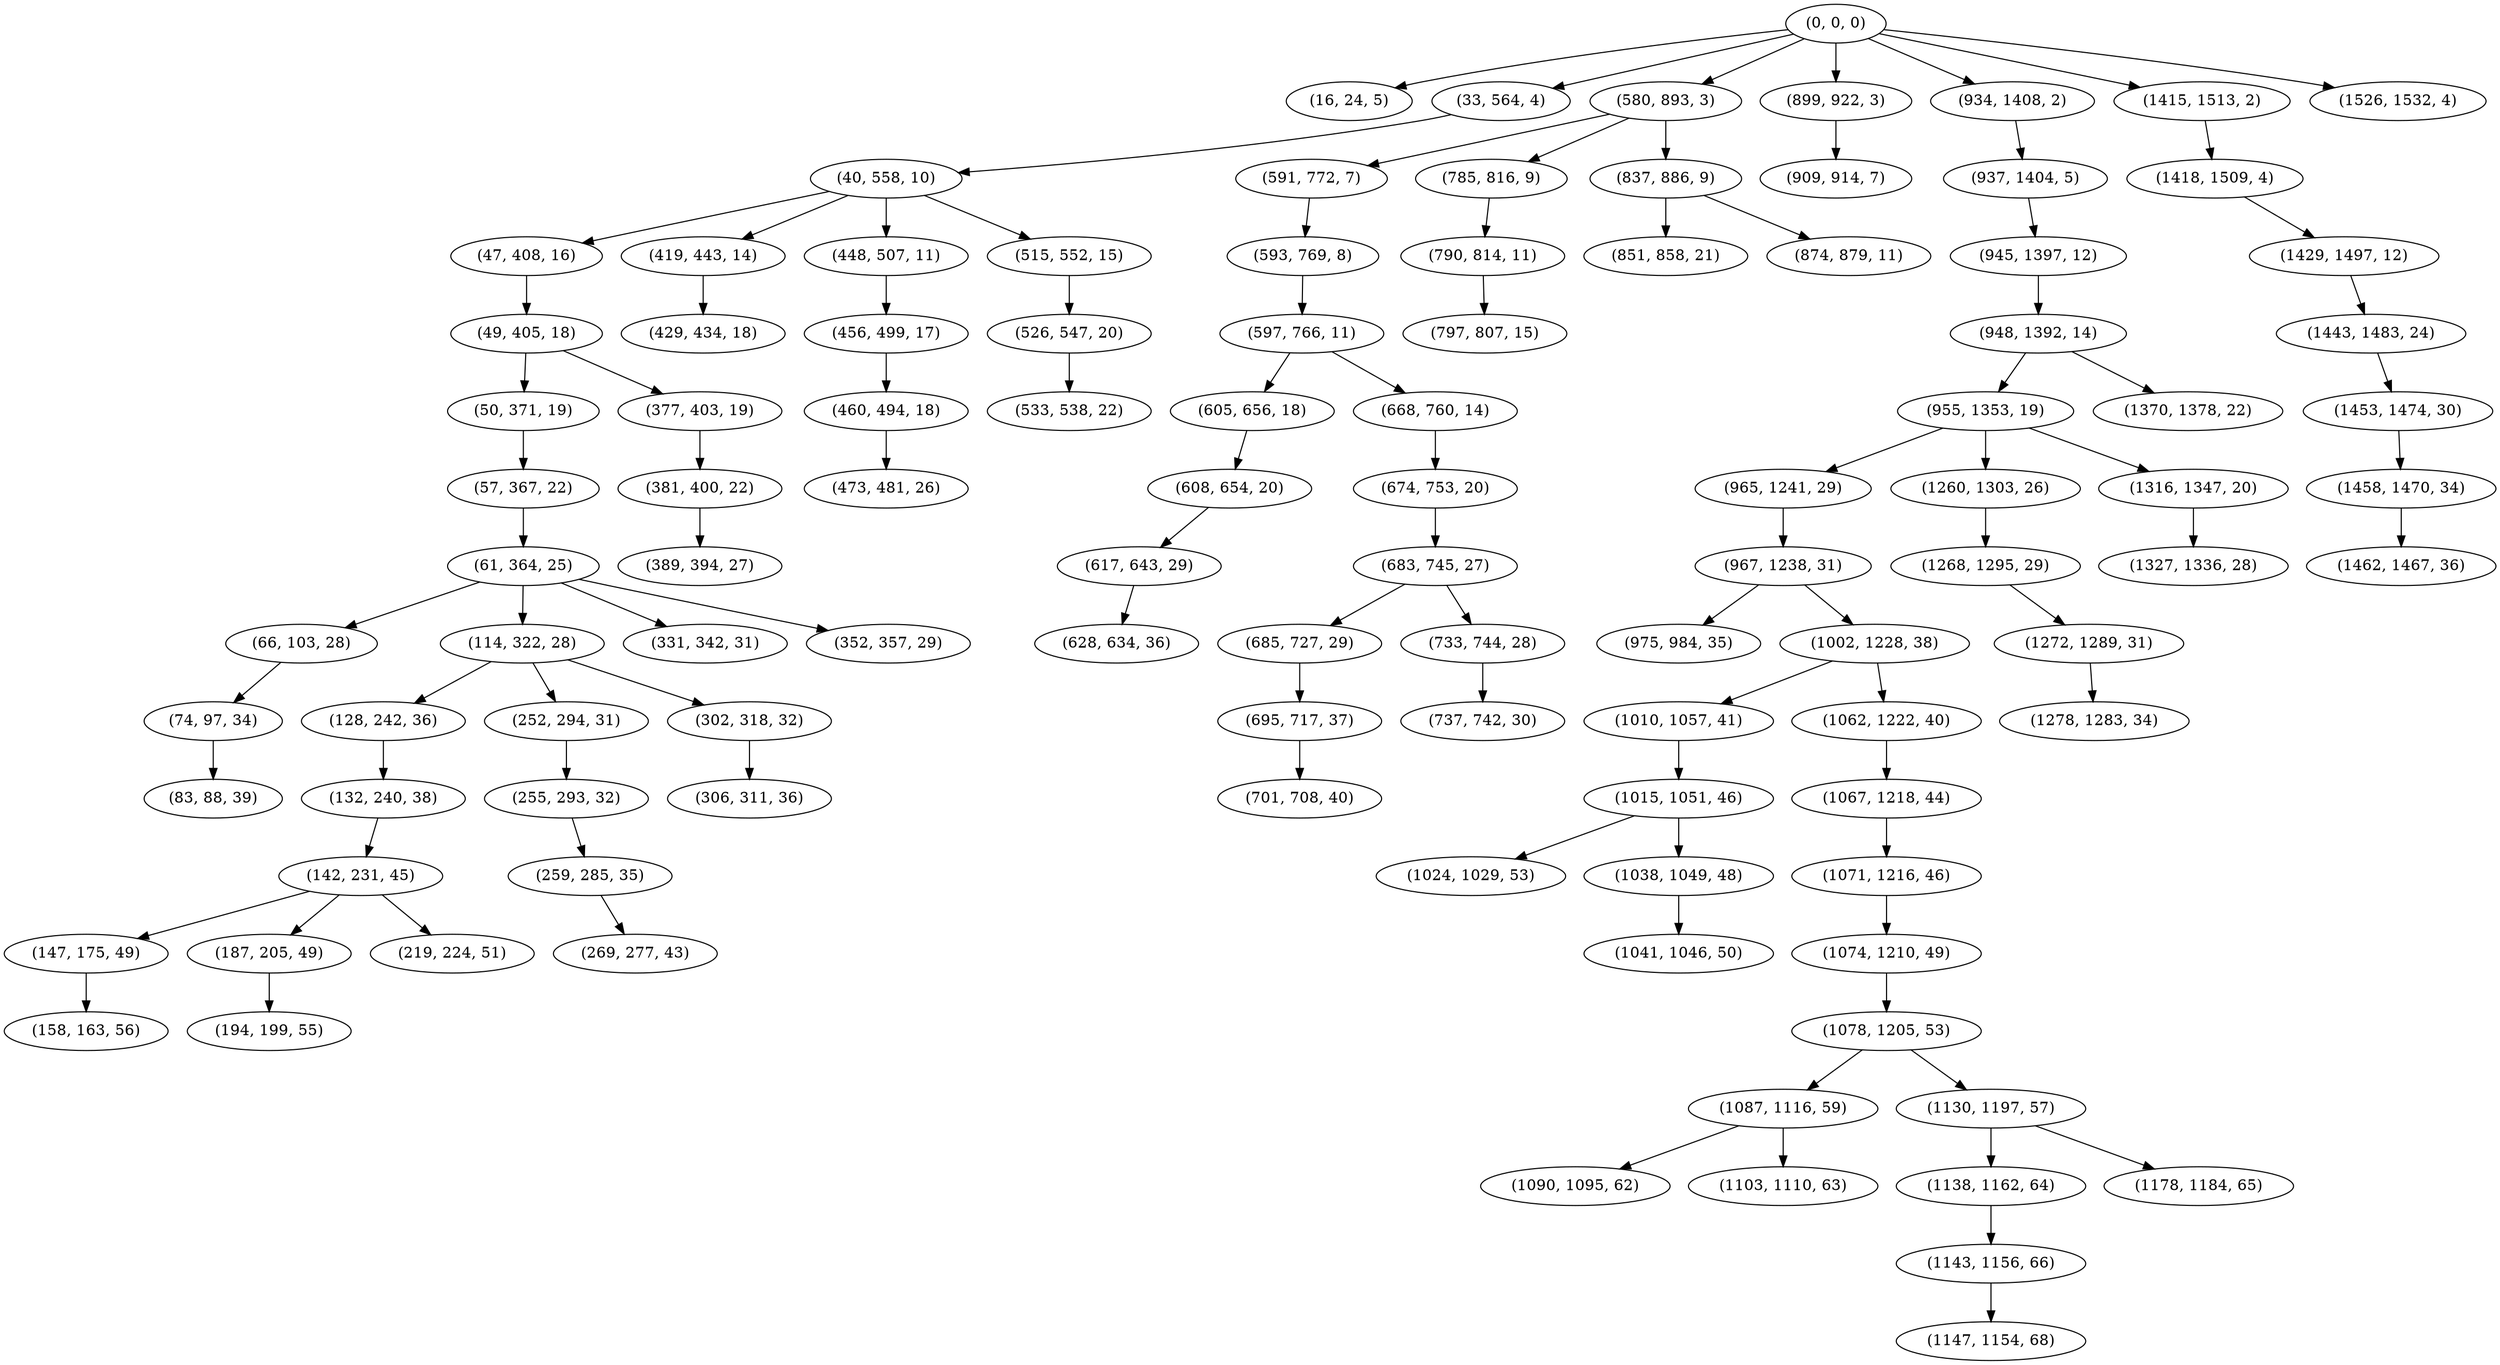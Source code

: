 digraph tree {
    "(0, 0, 0)";
    "(16, 24, 5)";
    "(33, 564, 4)";
    "(40, 558, 10)";
    "(47, 408, 16)";
    "(49, 405, 18)";
    "(50, 371, 19)";
    "(57, 367, 22)";
    "(61, 364, 25)";
    "(66, 103, 28)";
    "(74, 97, 34)";
    "(83, 88, 39)";
    "(114, 322, 28)";
    "(128, 242, 36)";
    "(132, 240, 38)";
    "(142, 231, 45)";
    "(147, 175, 49)";
    "(158, 163, 56)";
    "(187, 205, 49)";
    "(194, 199, 55)";
    "(219, 224, 51)";
    "(252, 294, 31)";
    "(255, 293, 32)";
    "(259, 285, 35)";
    "(269, 277, 43)";
    "(302, 318, 32)";
    "(306, 311, 36)";
    "(331, 342, 31)";
    "(352, 357, 29)";
    "(377, 403, 19)";
    "(381, 400, 22)";
    "(389, 394, 27)";
    "(419, 443, 14)";
    "(429, 434, 18)";
    "(448, 507, 11)";
    "(456, 499, 17)";
    "(460, 494, 18)";
    "(473, 481, 26)";
    "(515, 552, 15)";
    "(526, 547, 20)";
    "(533, 538, 22)";
    "(580, 893, 3)";
    "(591, 772, 7)";
    "(593, 769, 8)";
    "(597, 766, 11)";
    "(605, 656, 18)";
    "(608, 654, 20)";
    "(617, 643, 29)";
    "(628, 634, 36)";
    "(668, 760, 14)";
    "(674, 753, 20)";
    "(683, 745, 27)";
    "(685, 727, 29)";
    "(695, 717, 37)";
    "(701, 708, 40)";
    "(733, 744, 28)";
    "(737, 742, 30)";
    "(785, 816, 9)";
    "(790, 814, 11)";
    "(797, 807, 15)";
    "(837, 886, 9)";
    "(851, 858, 21)";
    "(874, 879, 11)";
    "(899, 922, 3)";
    "(909, 914, 7)";
    "(934, 1408, 2)";
    "(937, 1404, 5)";
    "(945, 1397, 12)";
    "(948, 1392, 14)";
    "(955, 1353, 19)";
    "(965, 1241, 29)";
    "(967, 1238, 31)";
    "(975, 984, 35)";
    "(1002, 1228, 38)";
    "(1010, 1057, 41)";
    "(1015, 1051, 46)";
    "(1024, 1029, 53)";
    "(1038, 1049, 48)";
    "(1041, 1046, 50)";
    "(1062, 1222, 40)";
    "(1067, 1218, 44)";
    "(1071, 1216, 46)";
    "(1074, 1210, 49)";
    "(1078, 1205, 53)";
    "(1087, 1116, 59)";
    "(1090, 1095, 62)";
    "(1103, 1110, 63)";
    "(1130, 1197, 57)";
    "(1138, 1162, 64)";
    "(1143, 1156, 66)";
    "(1147, 1154, 68)";
    "(1178, 1184, 65)";
    "(1260, 1303, 26)";
    "(1268, 1295, 29)";
    "(1272, 1289, 31)";
    "(1278, 1283, 34)";
    "(1316, 1347, 20)";
    "(1327, 1336, 28)";
    "(1370, 1378, 22)";
    "(1415, 1513, 2)";
    "(1418, 1509, 4)";
    "(1429, 1497, 12)";
    "(1443, 1483, 24)";
    "(1453, 1474, 30)";
    "(1458, 1470, 34)";
    "(1462, 1467, 36)";
    "(1526, 1532, 4)";
    "(0, 0, 0)" -> "(16, 24, 5)";
    "(0, 0, 0)" -> "(33, 564, 4)";
    "(0, 0, 0)" -> "(580, 893, 3)";
    "(0, 0, 0)" -> "(899, 922, 3)";
    "(0, 0, 0)" -> "(934, 1408, 2)";
    "(0, 0, 0)" -> "(1415, 1513, 2)";
    "(0, 0, 0)" -> "(1526, 1532, 4)";
    "(33, 564, 4)" -> "(40, 558, 10)";
    "(40, 558, 10)" -> "(47, 408, 16)";
    "(40, 558, 10)" -> "(419, 443, 14)";
    "(40, 558, 10)" -> "(448, 507, 11)";
    "(40, 558, 10)" -> "(515, 552, 15)";
    "(47, 408, 16)" -> "(49, 405, 18)";
    "(49, 405, 18)" -> "(50, 371, 19)";
    "(49, 405, 18)" -> "(377, 403, 19)";
    "(50, 371, 19)" -> "(57, 367, 22)";
    "(57, 367, 22)" -> "(61, 364, 25)";
    "(61, 364, 25)" -> "(66, 103, 28)";
    "(61, 364, 25)" -> "(114, 322, 28)";
    "(61, 364, 25)" -> "(331, 342, 31)";
    "(61, 364, 25)" -> "(352, 357, 29)";
    "(66, 103, 28)" -> "(74, 97, 34)";
    "(74, 97, 34)" -> "(83, 88, 39)";
    "(114, 322, 28)" -> "(128, 242, 36)";
    "(114, 322, 28)" -> "(252, 294, 31)";
    "(114, 322, 28)" -> "(302, 318, 32)";
    "(128, 242, 36)" -> "(132, 240, 38)";
    "(132, 240, 38)" -> "(142, 231, 45)";
    "(142, 231, 45)" -> "(147, 175, 49)";
    "(142, 231, 45)" -> "(187, 205, 49)";
    "(142, 231, 45)" -> "(219, 224, 51)";
    "(147, 175, 49)" -> "(158, 163, 56)";
    "(187, 205, 49)" -> "(194, 199, 55)";
    "(252, 294, 31)" -> "(255, 293, 32)";
    "(255, 293, 32)" -> "(259, 285, 35)";
    "(259, 285, 35)" -> "(269, 277, 43)";
    "(302, 318, 32)" -> "(306, 311, 36)";
    "(377, 403, 19)" -> "(381, 400, 22)";
    "(381, 400, 22)" -> "(389, 394, 27)";
    "(419, 443, 14)" -> "(429, 434, 18)";
    "(448, 507, 11)" -> "(456, 499, 17)";
    "(456, 499, 17)" -> "(460, 494, 18)";
    "(460, 494, 18)" -> "(473, 481, 26)";
    "(515, 552, 15)" -> "(526, 547, 20)";
    "(526, 547, 20)" -> "(533, 538, 22)";
    "(580, 893, 3)" -> "(591, 772, 7)";
    "(580, 893, 3)" -> "(785, 816, 9)";
    "(580, 893, 3)" -> "(837, 886, 9)";
    "(591, 772, 7)" -> "(593, 769, 8)";
    "(593, 769, 8)" -> "(597, 766, 11)";
    "(597, 766, 11)" -> "(605, 656, 18)";
    "(597, 766, 11)" -> "(668, 760, 14)";
    "(605, 656, 18)" -> "(608, 654, 20)";
    "(608, 654, 20)" -> "(617, 643, 29)";
    "(617, 643, 29)" -> "(628, 634, 36)";
    "(668, 760, 14)" -> "(674, 753, 20)";
    "(674, 753, 20)" -> "(683, 745, 27)";
    "(683, 745, 27)" -> "(685, 727, 29)";
    "(683, 745, 27)" -> "(733, 744, 28)";
    "(685, 727, 29)" -> "(695, 717, 37)";
    "(695, 717, 37)" -> "(701, 708, 40)";
    "(733, 744, 28)" -> "(737, 742, 30)";
    "(785, 816, 9)" -> "(790, 814, 11)";
    "(790, 814, 11)" -> "(797, 807, 15)";
    "(837, 886, 9)" -> "(851, 858, 21)";
    "(837, 886, 9)" -> "(874, 879, 11)";
    "(899, 922, 3)" -> "(909, 914, 7)";
    "(934, 1408, 2)" -> "(937, 1404, 5)";
    "(937, 1404, 5)" -> "(945, 1397, 12)";
    "(945, 1397, 12)" -> "(948, 1392, 14)";
    "(948, 1392, 14)" -> "(955, 1353, 19)";
    "(948, 1392, 14)" -> "(1370, 1378, 22)";
    "(955, 1353, 19)" -> "(965, 1241, 29)";
    "(955, 1353, 19)" -> "(1260, 1303, 26)";
    "(955, 1353, 19)" -> "(1316, 1347, 20)";
    "(965, 1241, 29)" -> "(967, 1238, 31)";
    "(967, 1238, 31)" -> "(975, 984, 35)";
    "(967, 1238, 31)" -> "(1002, 1228, 38)";
    "(1002, 1228, 38)" -> "(1010, 1057, 41)";
    "(1002, 1228, 38)" -> "(1062, 1222, 40)";
    "(1010, 1057, 41)" -> "(1015, 1051, 46)";
    "(1015, 1051, 46)" -> "(1024, 1029, 53)";
    "(1015, 1051, 46)" -> "(1038, 1049, 48)";
    "(1038, 1049, 48)" -> "(1041, 1046, 50)";
    "(1062, 1222, 40)" -> "(1067, 1218, 44)";
    "(1067, 1218, 44)" -> "(1071, 1216, 46)";
    "(1071, 1216, 46)" -> "(1074, 1210, 49)";
    "(1074, 1210, 49)" -> "(1078, 1205, 53)";
    "(1078, 1205, 53)" -> "(1087, 1116, 59)";
    "(1078, 1205, 53)" -> "(1130, 1197, 57)";
    "(1087, 1116, 59)" -> "(1090, 1095, 62)";
    "(1087, 1116, 59)" -> "(1103, 1110, 63)";
    "(1130, 1197, 57)" -> "(1138, 1162, 64)";
    "(1130, 1197, 57)" -> "(1178, 1184, 65)";
    "(1138, 1162, 64)" -> "(1143, 1156, 66)";
    "(1143, 1156, 66)" -> "(1147, 1154, 68)";
    "(1260, 1303, 26)" -> "(1268, 1295, 29)";
    "(1268, 1295, 29)" -> "(1272, 1289, 31)";
    "(1272, 1289, 31)" -> "(1278, 1283, 34)";
    "(1316, 1347, 20)" -> "(1327, 1336, 28)";
    "(1415, 1513, 2)" -> "(1418, 1509, 4)";
    "(1418, 1509, 4)" -> "(1429, 1497, 12)";
    "(1429, 1497, 12)" -> "(1443, 1483, 24)";
    "(1443, 1483, 24)" -> "(1453, 1474, 30)";
    "(1453, 1474, 30)" -> "(1458, 1470, 34)";
    "(1458, 1470, 34)" -> "(1462, 1467, 36)";
}
